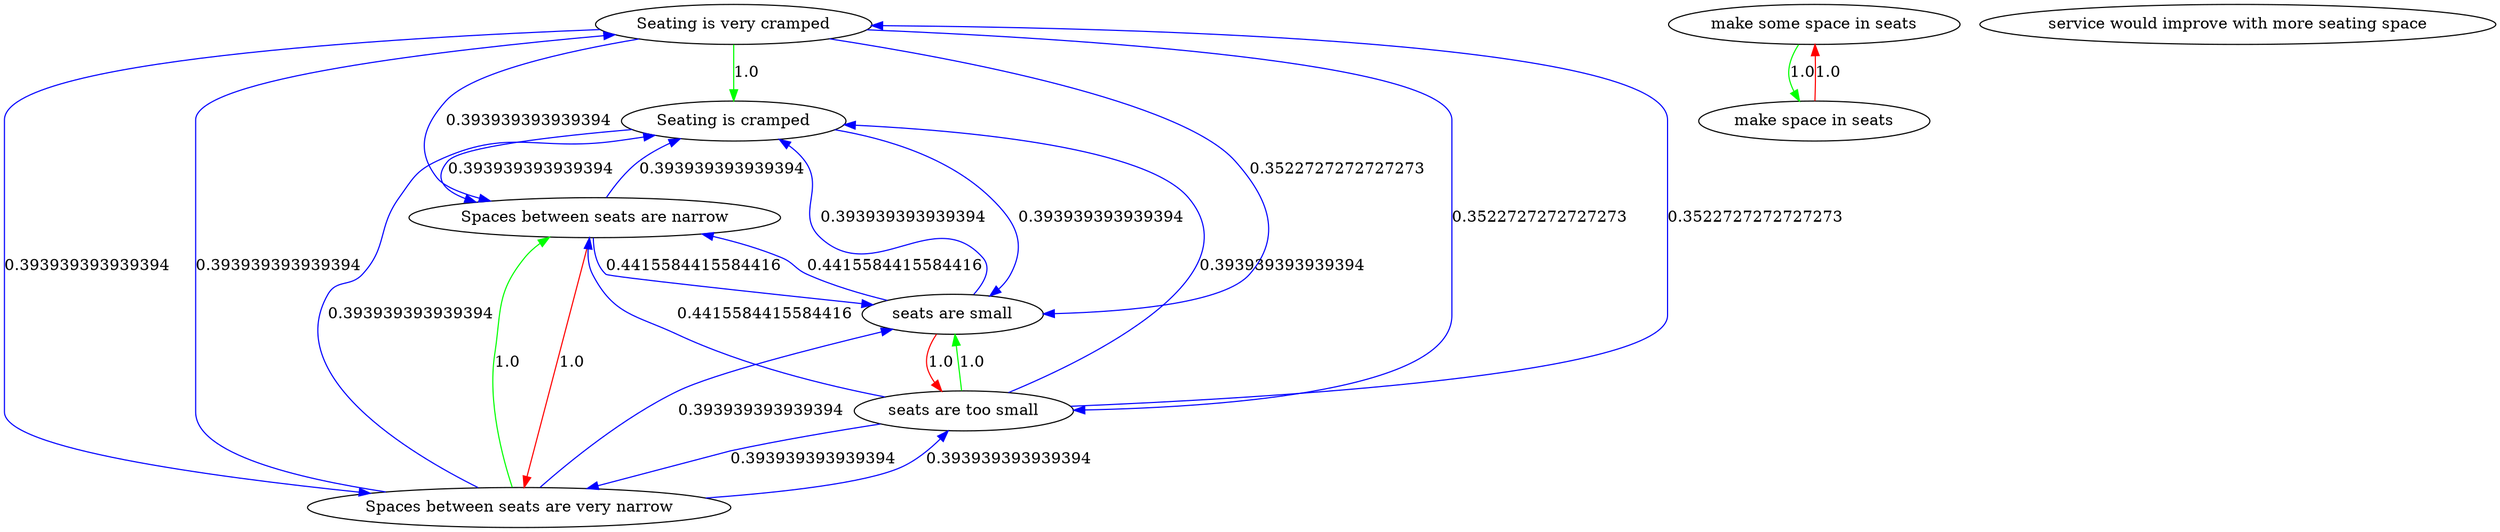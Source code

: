 digraph rawGraph {
"Seating is very cramped";"Seating is cramped";"Spaces between seats are very narrow";"Spaces between seats are narrow";"make some space in seats";"make space in seats";"seats are too small";"seats are small";"service would improve with more seating space";"Seating is very cramped" -> "Seating is cramped" [label=1.0] [color=green]
"Spaces between seats are very narrow" -> "Spaces between seats are narrow" [label=1.0] [color=green]
"Spaces between seats are narrow" -> "Spaces between seats are very narrow" [label=1.0] [color=red]
"Seating is very cramped" -> "Spaces between seats are very narrow" [label=0.393939393939394] [color=blue]
"Spaces between seats are very narrow" -> "Seating is very cramped" [label=0.393939393939394] [color=blue]
"Seating is very cramped" -> "Spaces between seats are narrow" [label=0.393939393939394] [color=blue]
"make some space in seats" -> "make space in seats" [label=1.0] [color=green]
"make space in seats" -> "make some space in seats" [label=1.0] [color=red]
"seats are too small" -> "seats are small" [label=1.0] [color=green]
"seats are small" -> "seats are too small" [label=1.0] [color=red]
"Spaces between seats are narrow" -> "seats are small" [label=0.4415584415584416] [color=blue]
"seats are small" -> "Spaces between seats are narrow" [label=0.4415584415584416] [color=blue]
"Spaces between seats are very narrow" -> "seats are too small" [label=0.393939393939394] [color=blue]
"seats are too small" -> "Spaces between seats are very narrow" [label=0.393939393939394] [color=blue]
"Seating is cramped" -> "seats are small" [label=0.393939393939394] [color=blue]
"seats are small" -> "Seating is cramped" [label=0.393939393939394] [color=blue]
"Seating is very cramped" -> "seats are too small" [label=0.3522727272727273] [color=blue]
"seats are too small" -> "Seating is very cramped" [label=0.3522727272727273] [color=blue]
"Seating is very cramped" -> "seats are small" [label=0.3522727272727273] [color=blue]
"Spaces between seats are very narrow" -> "seats are small" [label=0.393939393939394] [color=blue]
"seats are too small" -> "Spaces between seats are narrow" [label=0.4415584415584416] [color=blue]
"Seating is cramped" -> "Spaces between seats are narrow" [label=0.393939393939394] [color=blue]
"Spaces between seats are very narrow" -> "Seating is cramped" [label=0.393939393939394] [color=blue]
"Spaces between seats are narrow" -> "Seating is cramped" [label=0.393939393939394] [color=blue]
"seats are too small" -> "Seating is cramped" [label=0.393939393939394] [color=blue]
}